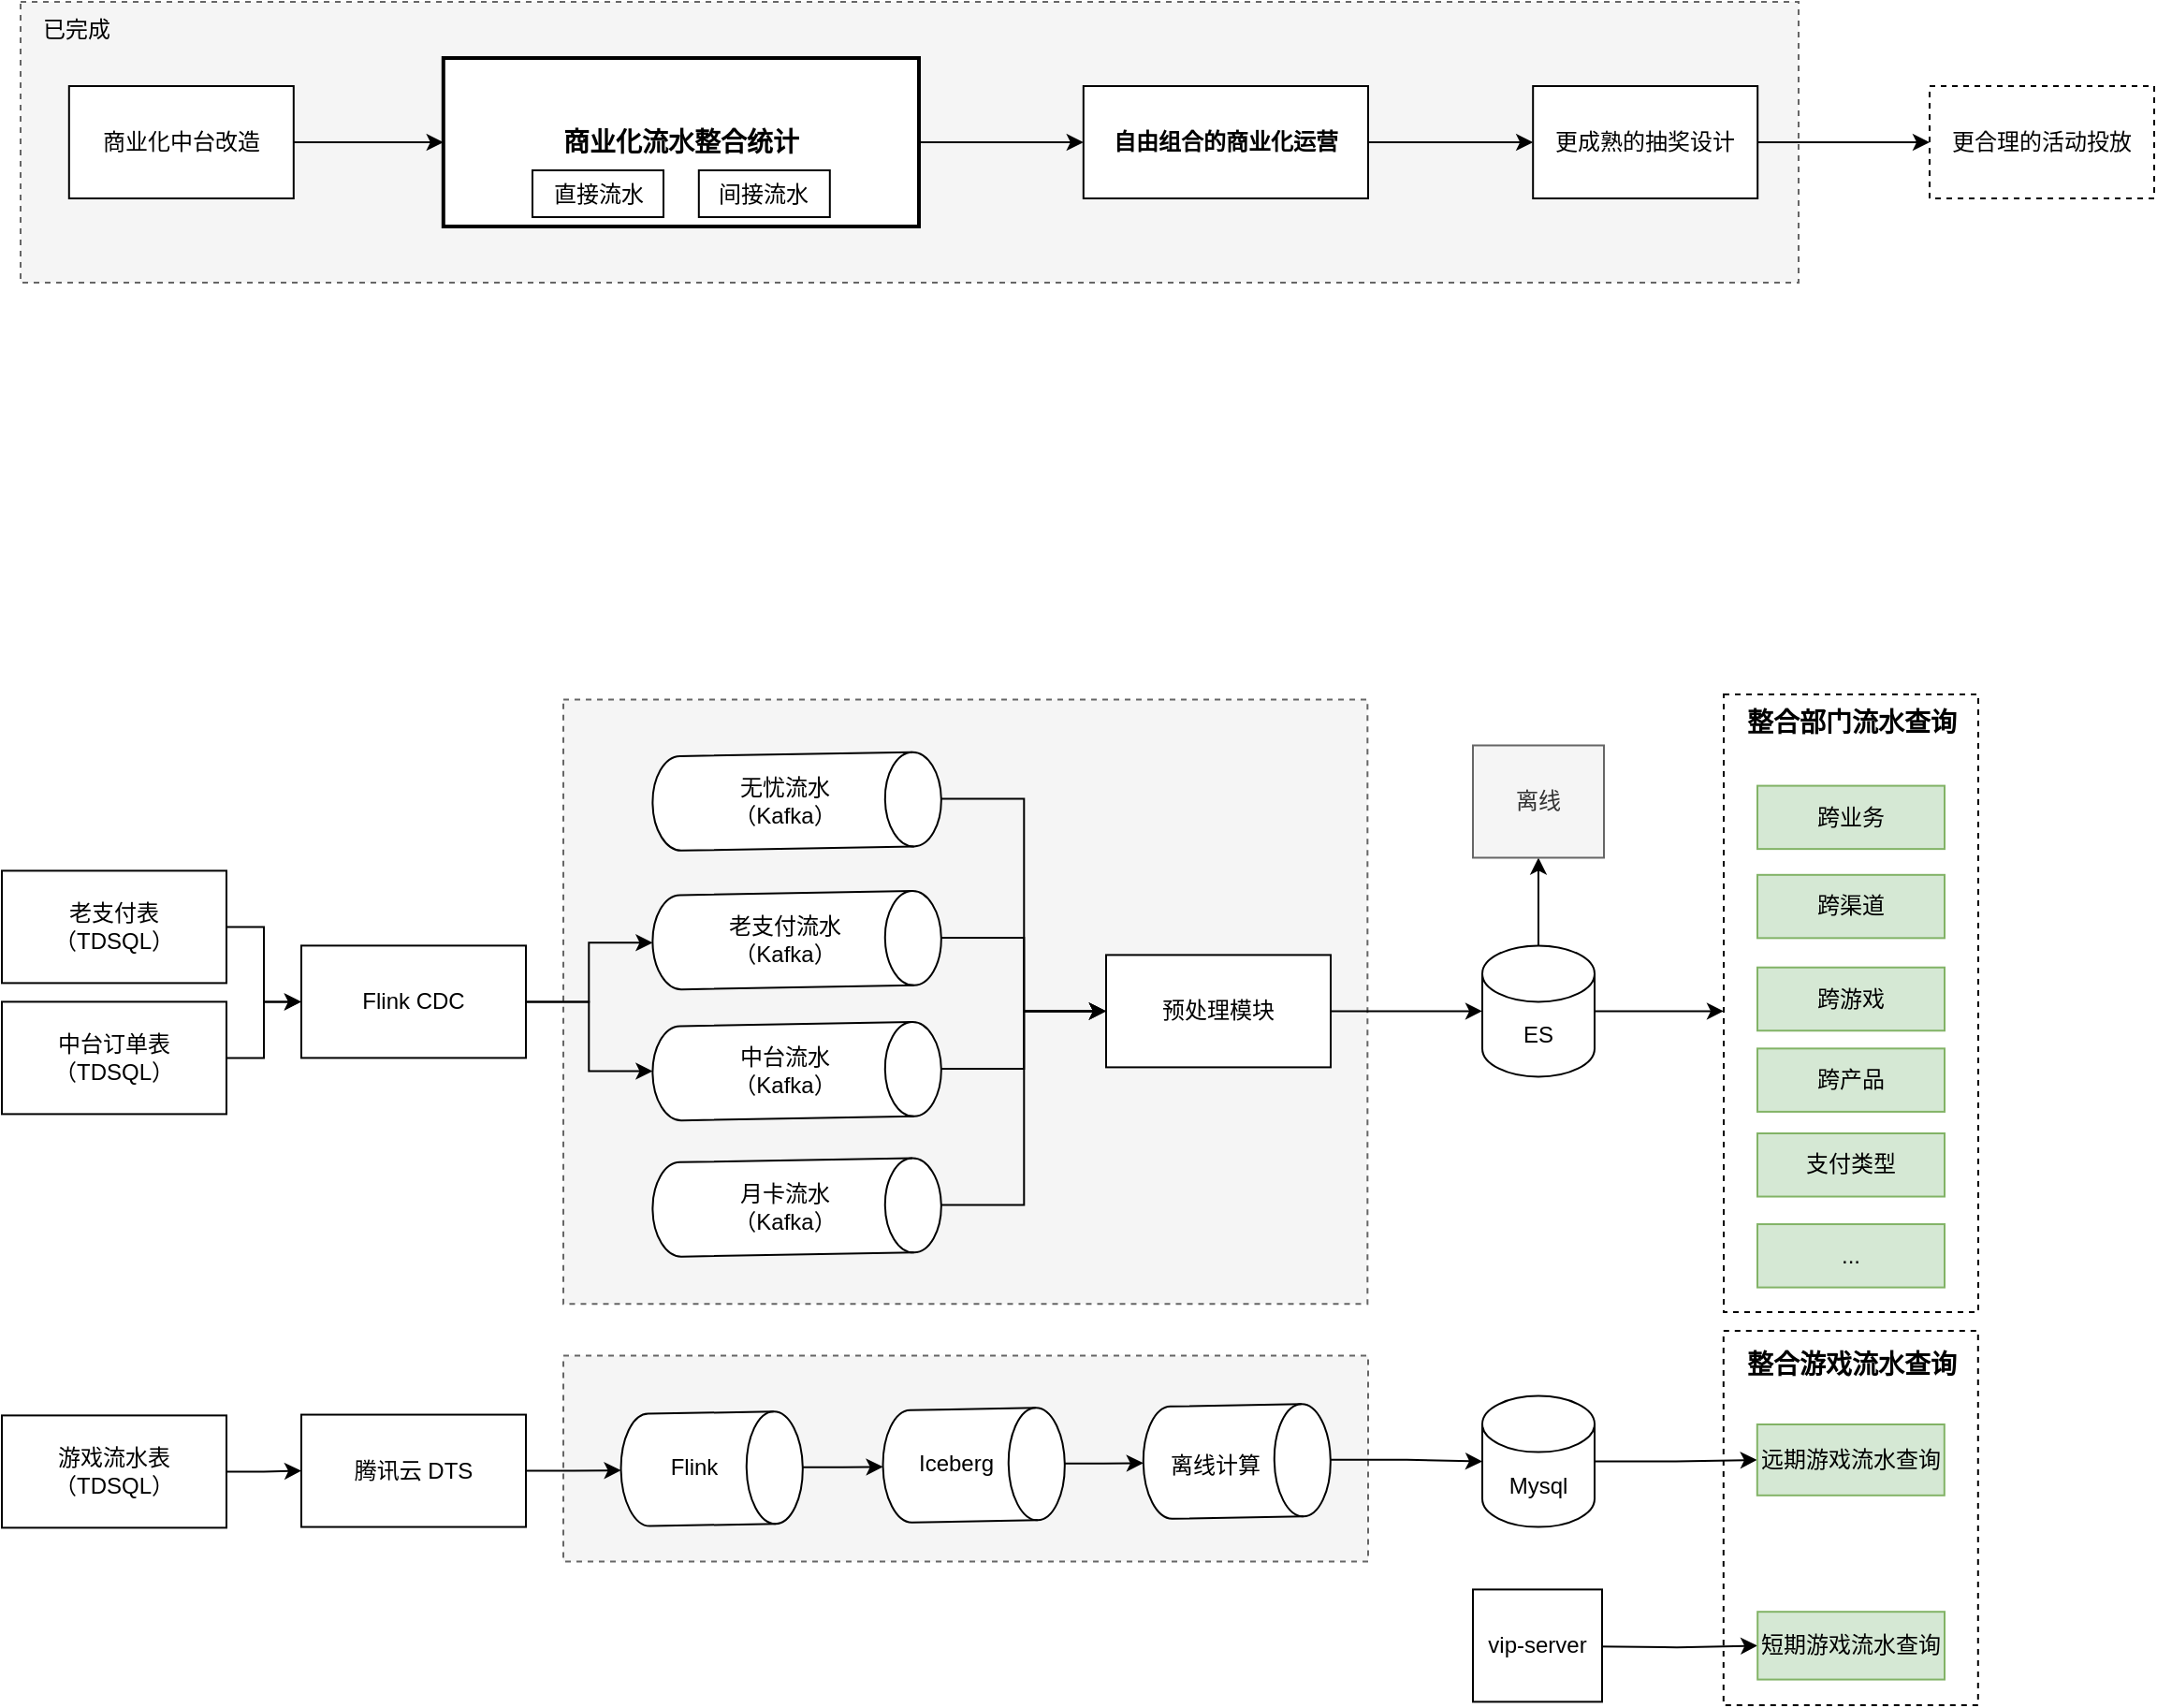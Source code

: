 <mxfile version="22.1.18" type="github">
  <diagram name="第 1 页" id="U7sybSRnqge9UdC9qBEp">
    <mxGraphModel dx="2261" dy="780" grid="1" gridSize="10" guides="1" tooltips="1" connect="1" arrows="1" fold="1" page="1" pageScale="1" pageWidth="827" pageHeight="1169" math="0" shadow="0">
      <root>
        <mxCell id="0" />
        <mxCell id="1" parent="0" />
        <mxCell id="KYgMNz7VvU_ds5sTVOri-13" value="" style="rounded=0;whiteSpace=wrap;html=1;dashed=1;fillColor=#f5f5f5;fontColor=#333333;strokeColor=#666666;" vertex="1" parent="1">
          <mxGeometry x="-770" y="390" width="950" height="150" as="geometry" />
        </mxCell>
        <mxCell id="HIGhhWwjRi3wT-E4ES3Q-131" value="" style="rounded=0;whiteSpace=wrap;html=1;dashed=1;" parent="1" vertex="1">
          <mxGeometry x="139.9" y="1100" width="136" height="200" as="geometry" />
        </mxCell>
        <mxCell id="HIGhhWwjRi3wT-E4ES3Q-67" value="" style="rounded=0;whiteSpace=wrap;html=1;dashed=1;fillColor=#f5f5f5;fontColor=#333333;strokeColor=#666666;" parent="1" vertex="1">
          <mxGeometry x="-480" y="762.75" width="429.67" height="322.9" as="geometry" />
        </mxCell>
        <mxCell id="HIGhhWwjRi3wT-E4ES3Q-70" style="edgeStyle=orthogonalEdgeStyle;rounded=0;orthogonalLoop=1;jettySize=auto;html=1;exitX=1;exitY=0.5;exitDx=0;exitDy=0;entryX=0;entryY=0.5;entryDx=0;entryDy=0;" parent="1" source="HIGhhWwjRi3wT-E4ES3Q-37" target="HIGhhWwjRi3wT-E4ES3Q-39" edge="1">
          <mxGeometry relative="1" as="geometry" />
        </mxCell>
        <mxCell id="HIGhhWwjRi3wT-E4ES3Q-37" value="老支付表&lt;br style=&quot;border-color: var(--border-color);&quot;&gt;（TDSQL）" style="rounded=0;whiteSpace=wrap;html=1;" parent="1" vertex="1">
          <mxGeometry x="-780" y="854.2" width="120" height="60" as="geometry" />
        </mxCell>
        <mxCell id="HIGhhWwjRi3wT-E4ES3Q-71" style="edgeStyle=orthogonalEdgeStyle;rounded=0;orthogonalLoop=1;jettySize=auto;html=1;exitX=1;exitY=0.5;exitDx=0;exitDy=0;entryX=0;entryY=0.5;entryDx=0;entryDy=0;" parent="1" source="HIGhhWwjRi3wT-E4ES3Q-38" target="HIGhhWwjRi3wT-E4ES3Q-39" edge="1">
          <mxGeometry relative="1" as="geometry" />
        </mxCell>
        <mxCell id="HIGhhWwjRi3wT-E4ES3Q-38" value="中台订单表&lt;br style=&quot;border-color: var(--border-color);&quot;&gt;（TDSQL）" style="rounded=0;whiteSpace=wrap;html=1;" parent="1" vertex="1">
          <mxGeometry x="-780" y="924.2" width="120" height="60" as="geometry" />
        </mxCell>
        <mxCell id="HIGhhWwjRi3wT-E4ES3Q-77" style="edgeStyle=orthogonalEdgeStyle;rounded=0;orthogonalLoop=1;jettySize=auto;html=1;exitX=1;exitY=0.5;exitDx=0;exitDy=0;" parent="1" source="HIGhhWwjRi3wT-E4ES3Q-39" target="HIGhhWwjRi3wT-E4ES3Q-47" edge="1">
          <mxGeometry relative="1" as="geometry" />
        </mxCell>
        <mxCell id="HIGhhWwjRi3wT-E4ES3Q-39" value="Flink CDC" style="rounded=0;whiteSpace=wrap;html=1;" parent="1" vertex="1">
          <mxGeometry x="-620" y="894.2" width="120" height="60" as="geometry" />
        </mxCell>
        <mxCell id="HIGhhWwjRi3wT-E4ES3Q-78" style="edgeStyle=orthogonalEdgeStyle;rounded=0;orthogonalLoop=1;jettySize=auto;html=1;exitX=1;exitY=0.5;exitDx=0;exitDy=0;" parent="1" source="HIGhhWwjRi3wT-E4ES3Q-40" target="HIGhhWwjRi3wT-E4ES3Q-42" edge="1">
          <mxGeometry relative="1" as="geometry" />
        </mxCell>
        <mxCell id="HIGhhWwjRi3wT-E4ES3Q-40" value="游戏流水表&lt;br&gt;（TDSQL）" style="rounded=0;whiteSpace=wrap;html=1;" parent="1" vertex="1">
          <mxGeometry x="-780" y="1145.2" width="120" height="60" as="geometry" />
        </mxCell>
        <mxCell id="HIGhhWwjRi3wT-E4ES3Q-42" value="腾讯云 DTS" style="rounded=0;whiteSpace=wrap;html=1;" parent="1" vertex="1">
          <mxGeometry x="-620" y="1144.78" width="120" height="60" as="geometry" />
        </mxCell>
        <mxCell id="HIGhhWwjRi3wT-E4ES3Q-53" value="" style="rounded=0;whiteSpace=wrap;html=1;dashed=1;fillColor=#f5f5f5;fontColor=#333333;strokeColor=#666666;" parent="1" vertex="1">
          <mxGeometry x="-480" y="1113.2" width="430" height="110" as="geometry" />
        </mxCell>
        <mxCell id="HIGhhWwjRi3wT-E4ES3Q-54" value="" style="shape=cylinder3;whiteSpace=wrap;html=1;boundedLbl=1;backgroundOutline=1;size=15;rotation=89;" parent="1" vertex="1">
          <mxGeometry x="-430.66" y="1125.15" width="60" height="97.11" as="geometry" />
        </mxCell>
        <mxCell id="HIGhhWwjRi3wT-E4ES3Q-55" value="Flink" style="text;html=1;strokeColor=none;fillColor=none;align=center;verticalAlign=middle;whiteSpace=wrap;rounded=0;" parent="1" vertex="1">
          <mxGeometry x="-440" y="1158.34" width="60" height="30" as="geometry" />
        </mxCell>
        <mxCell id="HIGhhWwjRi3wT-E4ES3Q-56" value="" style="shape=cylinder3;whiteSpace=wrap;html=1;boundedLbl=1;backgroundOutline=1;size=15;rotation=89;" parent="1" vertex="1">
          <mxGeometry x="-290.66" y="1123.2" width="60" height="97.11" as="geometry" />
        </mxCell>
        <mxCell id="HIGhhWwjRi3wT-E4ES3Q-57" value="Iceberg" style="text;html=1;strokeColor=none;fillColor=none;align=center;verticalAlign=middle;whiteSpace=wrap;rounded=0;" parent="1" vertex="1">
          <mxGeometry x="-300" y="1156.39" width="60" height="30" as="geometry" />
        </mxCell>
        <mxCell id="HIGhhWwjRi3wT-E4ES3Q-75" style="edgeStyle=orthogonalEdgeStyle;rounded=0;orthogonalLoop=1;jettySize=auto;html=1;exitX=0.5;exitY=0;exitDx=0;exitDy=0;exitPerimeter=0;" parent="1" source="HIGhhWwjRi3wT-E4ES3Q-58" target="HIGhhWwjRi3wT-E4ES3Q-74" edge="1">
          <mxGeometry relative="1" as="geometry" />
        </mxCell>
        <mxCell id="HIGhhWwjRi3wT-E4ES3Q-58" value="" style="shape=cylinder3;whiteSpace=wrap;html=1;boundedLbl=1;backgroundOutline=1;size=15;rotation=89;" parent="1" vertex="1">
          <mxGeometry x="-150.1" y="1119.78" width="60" height="100" as="geometry" />
        </mxCell>
        <mxCell id="HIGhhWwjRi3wT-E4ES3Q-59" value="离线计算" style="text;html=1;strokeColor=none;fillColor=none;align=center;verticalAlign=middle;whiteSpace=wrap;rounded=0;" parent="1" vertex="1">
          <mxGeometry x="-160" y="1155.16" width="57" height="33.19" as="geometry" />
        </mxCell>
        <mxCell id="HIGhhWwjRi3wT-E4ES3Q-60" style="edgeStyle=orthogonalEdgeStyle;rounded=0;orthogonalLoop=1;jettySize=auto;html=1;exitX=0.5;exitY=0;exitDx=0;exitDy=0;exitPerimeter=0;entryX=0.5;entryY=1;entryDx=0;entryDy=0;entryPerimeter=0;" parent="1" source="HIGhhWwjRi3wT-E4ES3Q-54" target="HIGhhWwjRi3wT-E4ES3Q-56" edge="1">
          <mxGeometry relative="1" as="geometry" />
        </mxCell>
        <mxCell id="HIGhhWwjRi3wT-E4ES3Q-66" style="edgeStyle=orthogonalEdgeStyle;rounded=0;orthogonalLoop=1;jettySize=auto;html=1;exitX=0.5;exitY=0;exitDx=0;exitDy=0;exitPerimeter=0;entryX=0.5;entryY=1;entryDx=0;entryDy=0;entryPerimeter=0;" parent="1" source="HIGhhWwjRi3wT-E4ES3Q-56" target="HIGhhWwjRi3wT-E4ES3Q-58" edge="1">
          <mxGeometry relative="1" as="geometry" />
        </mxCell>
        <mxCell id="HIGhhWwjRi3wT-E4ES3Q-73" style="edgeStyle=orthogonalEdgeStyle;rounded=0;orthogonalLoop=1;jettySize=auto;html=1;exitX=1;exitY=0.5;exitDx=0;exitDy=0;" parent="1" source="HIGhhWwjRi3wT-E4ES3Q-68" target="HIGhhWwjRi3wT-E4ES3Q-72" edge="1">
          <mxGeometry relative="1" as="geometry" />
        </mxCell>
        <mxCell id="HIGhhWwjRi3wT-E4ES3Q-68" value="预处理模块" style="rounded=0;whiteSpace=wrap;html=1;" parent="1" vertex="1">
          <mxGeometry x="-190" y="899.2" width="120" height="60" as="geometry" />
        </mxCell>
        <mxCell id="HIGhhWwjRi3wT-E4ES3Q-82" style="edgeStyle=orthogonalEdgeStyle;rounded=0;orthogonalLoop=1;jettySize=auto;html=1;exitX=1;exitY=0.5;exitDx=0;exitDy=0;exitPerimeter=0;" parent="1" source="HIGhhWwjRi3wT-E4ES3Q-72" edge="1">
          <mxGeometry relative="1" as="geometry">
            <mxPoint x="140" y="929.2" as="targetPoint" />
          </mxGeometry>
        </mxCell>
        <mxCell id="HIGhhWwjRi3wT-E4ES3Q-116" style="edgeStyle=orthogonalEdgeStyle;rounded=0;orthogonalLoop=1;jettySize=auto;html=1;exitX=0.5;exitY=0;exitDx=0;exitDy=0;exitPerimeter=0;" parent="1" source="HIGhhWwjRi3wT-E4ES3Q-72" target="HIGhhWwjRi3wT-E4ES3Q-115" edge="1">
          <mxGeometry relative="1" as="geometry" />
        </mxCell>
        <mxCell id="HIGhhWwjRi3wT-E4ES3Q-72" value="ES" style="shape=cylinder3;whiteSpace=wrap;html=1;boundedLbl=1;backgroundOutline=1;size=15;" parent="1" vertex="1">
          <mxGeometry x="11" y="894.2" width="60" height="70" as="geometry" />
        </mxCell>
        <mxCell id="HIGhhWwjRi3wT-E4ES3Q-84" style="edgeStyle=orthogonalEdgeStyle;rounded=0;orthogonalLoop=1;jettySize=auto;html=1;exitX=1;exitY=0.5;exitDx=0;exitDy=0;exitPerimeter=0;" parent="1" source="HIGhhWwjRi3wT-E4ES3Q-74" target="HIGhhWwjRi3wT-E4ES3Q-83" edge="1">
          <mxGeometry relative="1" as="geometry" />
        </mxCell>
        <mxCell id="HIGhhWwjRi3wT-E4ES3Q-74" value="Mysql" style="shape=cylinder3;whiteSpace=wrap;html=1;boundedLbl=1;backgroundOutline=1;size=15;" parent="1" vertex="1">
          <mxGeometry x="11" y="1134.78" width="60" height="70" as="geometry" />
        </mxCell>
        <mxCell id="HIGhhWwjRi3wT-E4ES3Q-86" style="edgeStyle=orthogonalEdgeStyle;rounded=0;orthogonalLoop=1;jettySize=auto;html=1;exitX=0.5;exitY=0;exitDx=0;exitDy=0;exitPerimeter=0;entryX=0;entryY=0.5;entryDx=0;entryDy=0;" parent="1" source="HIGhhWwjRi3wT-E4ES3Q-45" target="HIGhhWwjRi3wT-E4ES3Q-68" edge="1">
          <mxGeometry relative="1" as="geometry" />
        </mxCell>
        <mxCell id="HIGhhWwjRi3wT-E4ES3Q-45" value="" style="shape=cylinder3;whiteSpace=wrap;html=1;boundedLbl=1;backgroundOutline=1;size=15;rotation=89;" parent="1" vertex="1">
          <mxGeometry x="-380.394" y="814.195" width="50.398" height="154.209" as="geometry" />
        </mxCell>
        <mxCell id="HIGhhWwjRi3wT-E4ES3Q-46" value="老支付流水&lt;br style=&quot;border-color: var(--border-color);&quot;&gt;（Kafka）" style="text;html=1;strokeColor=none;fillColor=none;align=center;verticalAlign=middle;whiteSpace=wrap;rounded=0;" parent="1" vertex="1">
          <mxGeometry x="-412.22" y="876.435" width="100.795" height="30.0" as="geometry" />
        </mxCell>
        <mxCell id="HIGhhWwjRi3wT-E4ES3Q-87" style="edgeStyle=orthogonalEdgeStyle;rounded=0;orthogonalLoop=1;jettySize=auto;html=1;exitX=0.5;exitY=0;exitDx=0;exitDy=0;exitPerimeter=0;entryX=0;entryY=0.5;entryDx=0;entryDy=0;" parent="1" source="HIGhhWwjRi3wT-E4ES3Q-47" target="HIGhhWwjRi3wT-E4ES3Q-68" edge="1">
          <mxGeometry relative="1" as="geometry" />
        </mxCell>
        <mxCell id="HIGhhWwjRi3wT-E4ES3Q-47" value="" style="shape=cylinder3;whiteSpace=wrap;html=1;boundedLbl=1;backgroundOutline=1;size=15;rotation=89;" parent="1" vertex="1">
          <mxGeometry x="-380.394" y="884.195" width="50.398" height="154.209" as="geometry" />
        </mxCell>
        <mxCell id="HIGhhWwjRi3wT-E4ES3Q-48" value="中台流水&lt;br style=&quot;border-color: var(--border-color);&quot;&gt;（Kafka）" style="text;html=1;strokeColor=none;fillColor=none;align=center;verticalAlign=middle;whiteSpace=wrap;rounded=0;" parent="1" vertex="1">
          <mxGeometry x="-412.22" y="946.434" width="100.795" height="30.0" as="geometry" />
        </mxCell>
        <mxCell id="HIGhhWwjRi3wT-E4ES3Q-89" style="edgeStyle=orthogonalEdgeStyle;rounded=0;orthogonalLoop=1;jettySize=auto;html=1;exitX=0.5;exitY=0;exitDx=0;exitDy=0;exitPerimeter=0;entryX=0;entryY=0.5;entryDx=0;entryDy=0;" parent="1" source="HIGhhWwjRi3wT-E4ES3Q-49" target="HIGhhWwjRi3wT-E4ES3Q-68" edge="1">
          <mxGeometry relative="1" as="geometry" />
        </mxCell>
        <mxCell id="HIGhhWwjRi3wT-E4ES3Q-49" value="" style="shape=cylinder3;whiteSpace=wrap;html=1;boundedLbl=1;backgroundOutline=1;size=15;rotation=89;" parent="1" vertex="1">
          <mxGeometry x="-380.394" y="956.936" width="50.398" height="154.209" as="geometry" />
        </mxCell>
        <mxCell id="HIGhhWwjRi3wT-E4ES3Q-50" value="月卡流水&lt;br style=&quot;border-color: var(--border-color);&quot;&gt;（Kafka）" style="text;html=1;strokeColor=none;fillColor=none;align=center;verticalAlign=middle;whiteSpace=wrap;rounded=0;" parent="1" vertex="1">
          <mxGeometry x="-412.22" y="1019.176" width="100.795" height="30.0" as="geometry" />
        </mxCell>
        <mxCell id="HIGhhWwjRi3wT-E4ES3Q-85" style="edgeStyle=orthogonalEdgeStyle;rounded=0;orthogonalLoop=1;jettySize=auto;html=1;exitX=0.5;exitY=0;exitDx=0;exitDy=0;exitPerimeter=0;entryX=0;entryY=0.5;entryDx=0;entryDy=0;" parent="1" source="HIGhhWwjRi3wT-E4ES3Q-51" target="HIGhhWwjRi3wT-E4ES3Q-68" edge="1">
          <mxGeometry relative="1" as="geometry" />
        </mxCell>
        <mxCell id="HIGhhWwjRi3wT-E4ES3Q-51" value="" style="shape=cylinder3;whiteSpace=wrap;html=1;boundedLbl=1;backgroundOutline=1;size=15;rotation=89;" parent="1" vertex="1">
          <mxGeometry x="-380.394" y="739.996" width="50.398" height="154.209" as="geometry" />
        </mxCell>
        <mxCell id="HIGhhWwjRi3wT-E4ES3Q-52" value="无忧流水&lt;br style=&quot;border-color: var(--border-color);&quot;&gt;（Kafka）" style="text;html=1;strokeColor=none;fillColor=none;align=center;verticalAlign=middle;whiteSpace=wrap;rounded=0;" parent="1" vertex="1">
          <mxGeometry x="-412.22" y="802.235" width="100.795" height="30.0" as="geometry" />
        </mxCell>
        <mxCell id="HIGhhWwjRi3wT-E4ES3Q-76" style="edgeStyle=orthogonalEdgeStyle;rounded=0;orthogonalLoop=1;jettySize=auto;html=1;exitX=1;exitY=0.5;exitDx=0;exitDy=0;entryX=0.5;entryY=1;entryDx=0;entryDy=0;entryPerimeter=0;" parent="1" source="HIGhhWwjRi3wT-E4ES3Q-39" target="HIGhhWwjRi3wT-E4ES3Q-45" edge="1">
          <mxGeometry relative="1" as="geometry" />
        </mxCell>
        <mxCell id="HIGhhWwjRi3wT-E4ES3Q-79" style="edgeStyle=orthogonalEdgeStyle;rounded=0;orthogonalLoop=1;jettySize=auto;html=1;exitX=1;exitY=0.5;exitDx=0;exitDy=0;entryX=0.5;entryY=1;entryDx=0;entryDy=0;entryPerimeter=0;" parent="1" source="HIGhhWwjRi3wT-E4ES3Q-42" target="HIGhhWwjRi3wT-E4ES3Q-54" edge="1">
          <mxGeometry relative="1" as="geometry" />
        </mxCell>
        <mxCell id="HIGhhWwjRi3wT-E4ES3Q-83" value="远期游戏流水查询" style="rounded=0;whiteSpace=wrap;html=1;fillColor=#d5e8d4;strokeColor=#82b366;" parent="1" vertex="1">
          <mxGeometry x="157.9" y="1150" width="100" height="37.9" as="geometry" />
        </mxCell>
        <mxCell id="HIGhhWwjRi3wT-E4ES3Q-111" style="edgeStyle=orthogonalEdgeStyle;rounded=0;orthogonalLoop=1;jettySize=auto;html=1;exitX=1;exitY=0.5;exitDx=0;exitDy=0;exitPerimeter=0;" parent="1" target="HIGhhWwjRi3wT-E4ES3Q-114" edge="1">
          <mxGeometry relative="1" as="geometry">
            <mxPoint x="70.9" y="1268.58" as="sourcePoint" />
          </mxGeometry>
        </mxCell>
        <mxCell id="HIGhhWwjRi3wT-E4ES3Q-114" value="短期游戏流水查询" style="rounded=0;whiteSpace=wrap;html=1;fillColor=#d5e8d4;strokeColor=#82b366;" parent="1" vertex="1">
          <mxGeometry x="158.1" y="1250.1" width="99.9" height="36.19" as="geometry" />
        </mxCell>
        <mxCell id="HIGhhWwjRi3wT-E4ES3Q-115" value="离线" style="rounded=0;whiteSpace=wrap;html=1;fillColor=#f5f5f5;strokeColor=#666666;fontColor=#333333;" parent="1" vertex="1">
          <mxGeometry x="6" y="787.24" width="70" height="60" as="geometry" />
        </mxCell>
        <mxCell id="HIGhhWwjRi3wT-E4ES3Q-121" value="vip-server" style="rounded=0;whiteSpace=wrap;html=1;" parent="1" vertex="1">
          <mxGeometry x="6" y="1238.19" width="69" height="60" as="geometry" />
        </mxCell>
        <mxCell id="HIGhhWwjRi3wT-E4ES3Q-123" value="" style="rounded=0;whiteSpace=wrap;html=1;dashed=1;" parent="1" vertex="1">
          <mxGeometry x="140" y="760" width="136" height="330" as="geometry" />
        </mxCell>
        <mxCell id="HIGhhWwjRi3wT-E4ES3Q-132" value="整合部门流水查询" style="text;html=1;align=center;verticalAlign=middle;resizable=0;points=[];autosize=1;strokeColor=none;fillColor=none;fontStyle=1;fontSize=14;" parent="1" vertex="1">
          <mxGeometry x="138.05" y="760" width="140" height="30" as="geometry" />
        </mxCell>
        <mxCell id="HIGhhWwjRi3wT-E4ES3Q-124" value="跨业务" style="rounded=0;whiteSpace=wrap;html=1;fillColor=#d5e8d4;strokeColor=#82b366;" parent="1" vertex="1">
          <mxGeometry x="158" y="808.8" width="100" height="33.77" as="geometry" />
        </mxCell>
        <mxCell id="HIGhhWwjRi3wT-E4ES3Q-125" value="跨渠道" style="rounded=0;whiteSpace=wrap;html=1;fillColor=#d5e8d4;strokeColor=#82b366;" parent="1" vertex="1">
          <mxGeometry x="158" y="856.407" width="100" height="33.77" as="geometry" />
        </mxCell>
        <mxCell id="HIGhhWwjRi3wT-E4ES3Q-126" value="跨游戏" style="rounded=0;whiteSpace=wrap;html=1;fillColor=#d5e8d4;strokeColor=#82b366;" parent="1" vertex="1">
          <mxGeometry x="158" y="905.862" width="100" height="33.77" as="geometry" />
        </mxCell>
        <mxCell id="HIGhhWwjRi3wT-E4ES3Q-127" value="跨产品" style="rounded=0;whiteSpace=wrap;html=1;fillColor=#d5e8d4;strokeColor=#82b366;" parent="1" vertex="1">
          <mxGeometry x="158" y="949.176" width="100" height="33.77" as="geometry" />
        </mxCell>
        <mxCell id="HIGhhWwjRi3wT-E4ES3Q-128" value="支付类型" style="rounded=0;whiteSpace=wrap;html=1;fillColor=#d5e8d4;strokeColor=#82b366;" parent="1" vertex="1">
          <mxGeometry x="158" y="994.499" width="100" height="33.77" as="geometry" />
        </mxCell>
        <mxCell id="HIGhhWwjRi3wT-E4ES3Q-129" value="..." style="rounded=0;whiteSpace=wrap;html=1;fillColor=#d5e8d4;strokeColor=#82b366;" parent="1" vertex="1">
          <mxGeometry x="158" y="1043.03" width="100" height="33.77" as="geometry" />
        </mxCell>
        <mxCell id="HIGhhWwjRi3wT-E4ES3Q-133" value="整合游戏流水查询" style="text;html=1;align=center;verticalAlign=middle;resizable=0;points=[];autosize=1;strokeColor=none;fillColor=none;fontStyle=1;fontSize=14;" parent="1" vertex="1">
          <mxGeometry x="138.05" y="1103.15" width="140" height="30" as="geometry" />
        </mxCell>
        <mxCell id="KYgMNz7VvU_ds5sTVOri-8" style="edgeStyle=orthogonalEdgeStyle;rounded=0;orthogonalLoop=1;jettySize=auto;html=1;exitX=1;exitY=0.5;exitDx=0;exitDy=0;" edge="1" parent="1" source="KYgMNz7VvU_ds5sTVOri-1" target="KYgMNz7VvU_ds5sTVOri-4">
          <mxGeometry relative="1" as="geometry" />
        </mxCell>
        <mxCell id="KYgMNz7VvU_ds5sTVOri-1" value="&lt;font style=&quot;font-size: 14px;&quot;&gt;&lt;b&gt;商业化流水整合统计&lt;/b&gt;&lt;/font&gt;" style="rounded=0;whiteSpace=wrap;html=1;strokeWidth=2;" vertex="1" parent="1">
          <mxGeometry x="-544.1" y="420" width="254.1" height="90" as="geometry" />
        </mxCell>
        <mxCell id="KYgMNz7VvU_ds5sTVOri-7" style="edgeStyle=orthogonalEdgeStyle;rounded=0;orthogonalLoop=1;jettySize=auto;html=1;exitX=1;exitY=0.5;exitDx=0;exitDy=0;entryX=0;entryY=0.5;entryDx=0;entryDy=0;" edge="1" parent="1" source="KYgMNz7VvU_ds5sTVOri-2" target="KYgMNz7VvU_ds5sTVOri-1">
          <mxGeometry relative="1" as="geometry" />
        </mxCell>
        <mxCell id="KYgMNz7VvU_ds5sTVOri-2" value="商业化中台改造" style="rounded=0;whiteSpace=wrap;html=1;" vertex="1" parent="1">
          <mxGeometry x="-744.1" y="435" width="120" height="60" as="geometry" />
        </mxCell>
        <mxCell id="KYgMNz7VvU_ds5sTVOri-9" style="edgeStyle=orthogonalEdgeStyle;rounded=0;orthogonalLoop=1;jettySize=auto;html=1;exitX=1;exitY=0.5;exitDx=0;exitDy=0;" edge="1" parent="1" source="KYgMNz7VvU_ds5sTVOri-4" target="KYgMNz7VvU_ds5sTVOri-5">
          <mxGeometry relative="1" as="geometry" />
        </mxCell>
        <mxCell id="KYgMNz7VvU_ds5sTVOri-4" value="&lt;b&gt;自由组合的商业化运营&lt;/b&gt;" style="rounded=0;whiteSpace=wrap;html=1;strokeWidth=1;" vertex="1" parent="1">
          <mxGeometry x="-202.1" y="435" width="152.1" height="60" as="geometry" />
        </mxCell>
        <mxCell id="KYgMNz7VvU_ds5sTVOri-12" style="edgeStyle=orthogonalEdgeStyle;rounded=0;orthogonalLoop=1;jettySize=auto;html=1;exitX=1;exitY=0.5;exitDx=0;exitDy=0;" edge="1" parent="1" source="KYgMNz7VvU_ds5sTVOri-5" target="KYgMNz7VvU_ds5sTVOri-11">
          <mxGeometry relative="1" as="geometry" />
        </mxCell>
        <mxCell id="KYgMNz7VvU_ds5sTVOri-5" value="更成熟的抽奖设计" style="rounded=0;whiteSpace=wrap;html=1;" vertex="1" parent="1">
          <mxGeometry x="38.1" y="435" width="120" height="60" as="geometry" />
        </mxCell>
        <mxCell id="KYgMNz7VvU_ds5sTVOri-6" value="间接流水" style="rounded=0;whiteSpace=wrap;html=1;" vertex="1" parent="1">
          <mxGeometry x="-407.6" y="480" width="70" height="25" as="geometry" />
        </mxCell>
        <mxCell id="KYgMNz7VvU_ds5sTVOri-10" value="直接流水" style="rounded=0;whiteSpace=wrap;html=1;" vertex="1" parent="1">
          <mxGeometry x="-496.5" y="480" width="70" height="25" as="geometry" />
        </mxCell>
        <mxCell id="KYgMNz7VvU_ds5sTVOri-11" value="更合理的活动投放" style="rounded=0;whiteSpace=wrap;html=1;dashed=1;" vertex="1" parent="1">
          <mxGeometry x="250.0" y="435" width="120" height="60" as="geometry" />
        </mxCell>
        <mxCell id="KYgMNz7VvU_ds5sTVOri-15" value="已完成" style="text;html=1;strokeColor=none;fillColor=none;align=center;verticalAlign=middle;whiteSpace=wrap;rounded=0;" vertex="1" parent="1">
          <mxGeometry x="-770" y="390" width="60" height="30" as="geometry" />
        </mxCell>
      </root>
    </mxGraphModel>
  </diagram>
</mxfile>
